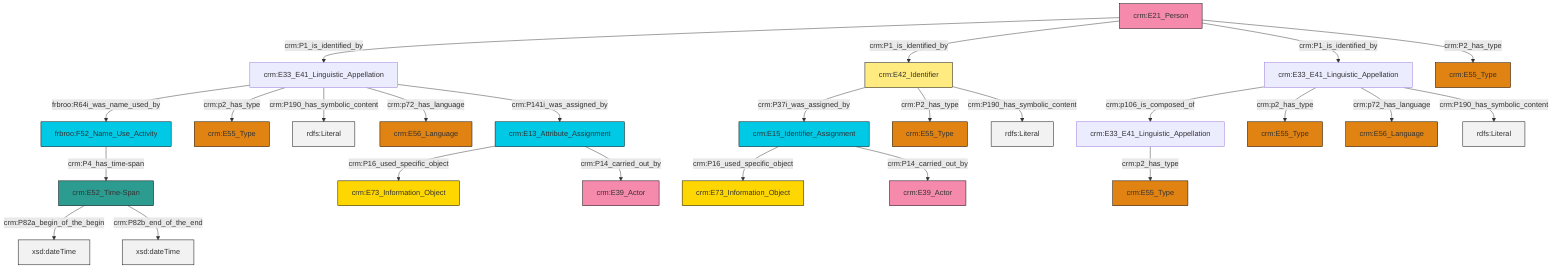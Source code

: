 graph TD
classDef Literal fill:#f2f2f2,stroke:#000000;
classDef CRM_Entity fill:#FFFFFF,stroke:#000000;
classDef Temporal_Entity fill:#00C9E6, stroke:#000000;
classDef Type fill:#E18312, stroke:#000000;
classDef Time-Span fill:#2C9C91, stroke:#000000;
classDef Appellation fill:#FFEB7F, stroke:#000000;
classDef Place fill:#008836, stroke:#000000;
classDef Persistent_Item fill:#B266B2, stroke:#000000;
classDef Conceptual_Object fill:#FFD700, stroke:#000000;
classDef Physical_Thing fill:#D2B48C, stroke:#000000;
classDef Actor fill:#f58aad, stroke:#000000;
classDef PC_Classes fill:#4ce600, stroke:#000000;
classDef Multi fill:#cccccc,stroke:#000000;

0["crm:E21_Person"]:::Actor -->|crm:P1_is_identified_by| 1["crm:E33_E41_Linguistic_Appellation"]:::Default
0["crm:E21_Person"]:::Actor -->|crm:P1_is_identified_by| 2["crm:E42_Identifier"]:::Appellation
5["crm:E13_Attribute_Assignment"]:::Temporal_Entity -->|crm:P16_used_specific_object| 6["crm:E73_Information_Object"]:::Conceptual_Object
1["crm:E33_E41_Linguistic_Appellation"]:::Default -->|frbroo:R64i_was_name_used_by| 7["frbroo:F52_Name_Use_Activity"]:::Temporal_Entity
2["crm:E42_Identifier"]:::Appellation -->|crm:P37i_was_assigned_by| 8["crm:E15_Identifier_Assignment"]:::Temporal_Entity
2["crm:E42_Identifier"]:::Appellation -->|crm:P2_has_type| 13["crm:E55_Type"]:::Type
14["crm:E33_E41_Linguistic_Appellation"]:::Default -->|crm:p106_is_composed_of| 9["crm:E33_E41_Linguistic_Appellation"]:::Default
5["crm:E13_Attribute_Assignment"]:::Temporal_Entity -->|crm:P14_carried_out_by| 15["crm:E39_Actor"]:::Actor
0["crm:E21_Person"]:::Actor -->|crm:P1_is_identified_by| 14["crm:E33_E41_Linguistic_Appellation"]:::Default
1["crm:E33_E41_Linguistic_Appellation"]:::Default -->|crm:p2_has_type| 17["crm:E55_Type"]:::Type
1["crm:E33_E41_Linguistic_Appellation"]:::Default -->|crm:P190_has_symbolic_content| 19[rdfs:Literal]:::Literal
1["crm:E33_E41_Linguistic_Appellation"]:::Default -->|crm:p72_has_language| 20["crm:E56_Language"]:::Type
14["crm:E33_E41_Linguistic_Appellation"]:::Default -->|crm:p2_has_type| 25["crm:E55_Type"]:::Type
7["frbroo:F52_Name_Use_Activity"]:::Temporal_Entity -->|crm:P4_has_time-span| 26["crm:E52_Time-Span"]:::Time-Span
14["crm:E33_E41_Linguistic_Appellation"]:::Default -->|crm:p72_has_language| 22["crm:E56_Language"]:::Type
9["crm:E33_E41_Linguistic_Appellation"]:::Default -->|crm:p2_has_type| 27["crm:E55_Type"]:::Type
8["crm:E15_Identifier_Assignment"]:::Temporal_Entity -->|crm:P16_used_specific_object| 3["crm:E73_Information_Object"]:::Conceptual_Object
2["crm:E42_Identifier"]:::Appellation -->|crm:P190_has_symbolic_content| 31[rdfs:Literal]:::Literal
14["crm:E33_E41_Linguistic_Appellation"]:::Default -->|crm:P190_has_symbolic_content| 32[rdfs:Literal]:::Literal
8["crm:E15_Identifier_Assignment"]:::Temporal_Entity -->|crm:P14_carried_out_by| 11["crm:E39_Actor"]:::Actor
26["crm:E52_Time-Span"]:::Time-Span -->|crm:P82a_begin_of_the_begin| 34[xsd:dateTime]:::Literal
1["crm:E33_E41_Linguistic_Appellation"]:::Default -->|crm:P141i_was_assigned_by| 5["crm:E13_Attribute_Assignment"]:::Temporal_Entity
26["crm:E52_Time-Span"]:::Time-Span -->|crm:P82b_end_of_the_end| 38[xsd:dateTime]:::Literal
0["crm:E21_Person"]:::Actor -->|crm:P2_has_type| 39["crm:E55_Type"]:::Type